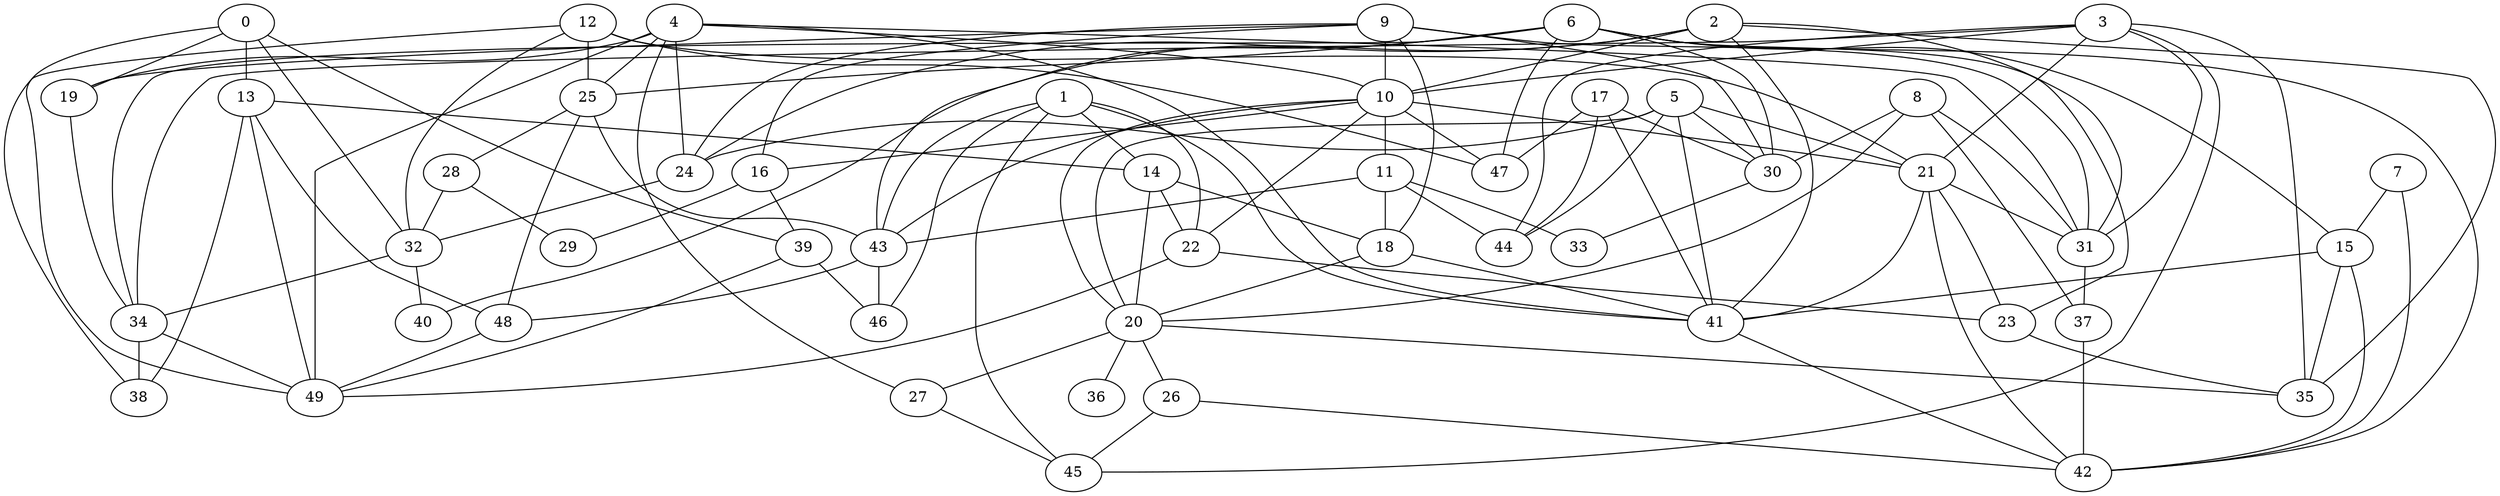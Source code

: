 graph test1{
	0 -- 13 ;
	0 -- 19 ;
	0 -- 32 ;
	0 -- 39 ;
	0 -- 49 ;
	1 -- 14 ;
	1 -- 22 ;
	1 -- 41 ;
	1 -- 43 ;
	1 -- 45 ;
	1 -- 46 ;
	2 -- 10 ;
	2 -- 24 ;
	2 -- 31 ;
	2 -- 35 ;
	2 -- 40 ;
	2 -- 41 ;
	3 -- 10 ;
	3 -- 21 ;
	3 -- 31 ;
	3 -- 34 ;
	3 -- 35 ;
	3 -- 44 ;
	3 -- 45 ;
	4 -- 10 ;
	4 -- 19 ;
	4 -- 24 ;
	4 -- 25 ;
	4 -- 27 ;
	4 -- 31 ;
	4 -- 41 ;
	4 -- 49 ;
	5 -- 20 ;
	5 -- 21 ;
	5 -- 24 ;
	5 -- 30 ;
	5 -- 41 ;
	5 -- 44 ;
	6 -- 15 ;
	6 -- 23 ;
	6 -- 25 ;
	6 -- 30 ;
	6 -- 34 ;
	6 -- 42 ;
	6 -- 43 ;
	6 -- 47 ;
	7 -- 15 ;
	7 -- 42 ;
	8 -- 20 ;
	8 -- 30 ;
	8 -- 31 ;
	8 -- 37 ;
	9 -- 10 ;
	9 -- 16 ;
	9 -- 18 ;
	9 -- 19 ;
	9 -- 24 ;
	9 -- 30 ;
	9 -- 31 ;
	10 -- 11 ;
	10 -- 16 ;
	10 -- 20 ;
	10 -- 21 ;
	10 -- 22 ;
	10 -- 43 ;
	10 -- 47 ;
	11 -- 18 ;
	11 -- 33 ;
	11 -- 43 ;
	11 -- 44 ;
	12 -- 21 ;
	12 -- 25 ;
	12 -- 32 ;
	12 -- 38 ;
	12 -- 47 ;
	13 -- 14 ;
	13 -- 38 ;
	13 -- 48 ;
	13 -- 49 ;
	14 -- 18 ;
	14 -- 20 ;
	14 -- 22 ;
	15 -- 35 ;
	15 -- 41 ;
	15 -- 42 ;
	16 -- 29 ;
	16 -- 39 ;
	17 -- 30 ;
	17 -- 41 ;
	17 -- 44 ;
	17 -- 47 ;
	18 -- 20 ;
	18 -- 41 ;
	19 -- 34 ;
	20 -- 26 ;
	20 -- 27 ;
	20 -- 35 ;
	20 -- 36 ;
	21 -- 23 ;
	21 -- 31 ;
	21 -- 41 ;
	21 -- 42 ;
	22 -- 23 ;
	22 -- 49 ;
	23 -- 35 ;
	24 -- 32 ;
	25 -- 28 ;
	25 -- 43 ;
	25 -- 48 ;
	26 -- 42 ;
	26 -- 45 ;
	27 -- 45 ;
	28 -- 29 ;
	28 -- 32 ;
	29
	30 -- 33 ;
	31 -- 37 ;
	32 -- 34 ;
	32 -- 40 ;
	33
	34 -- 38 ;
	34 -- 49 ;
	35
	36
	37 -- 42 ;
	38
	39 -- 46 ;
	39 -- 49 ;
	40
	41 -- 42 ;
	42
	43 -- 46 ;
	43 -- 48 ;
	44
	45
	46
	47
	48 -- 49 ;
	49
}
